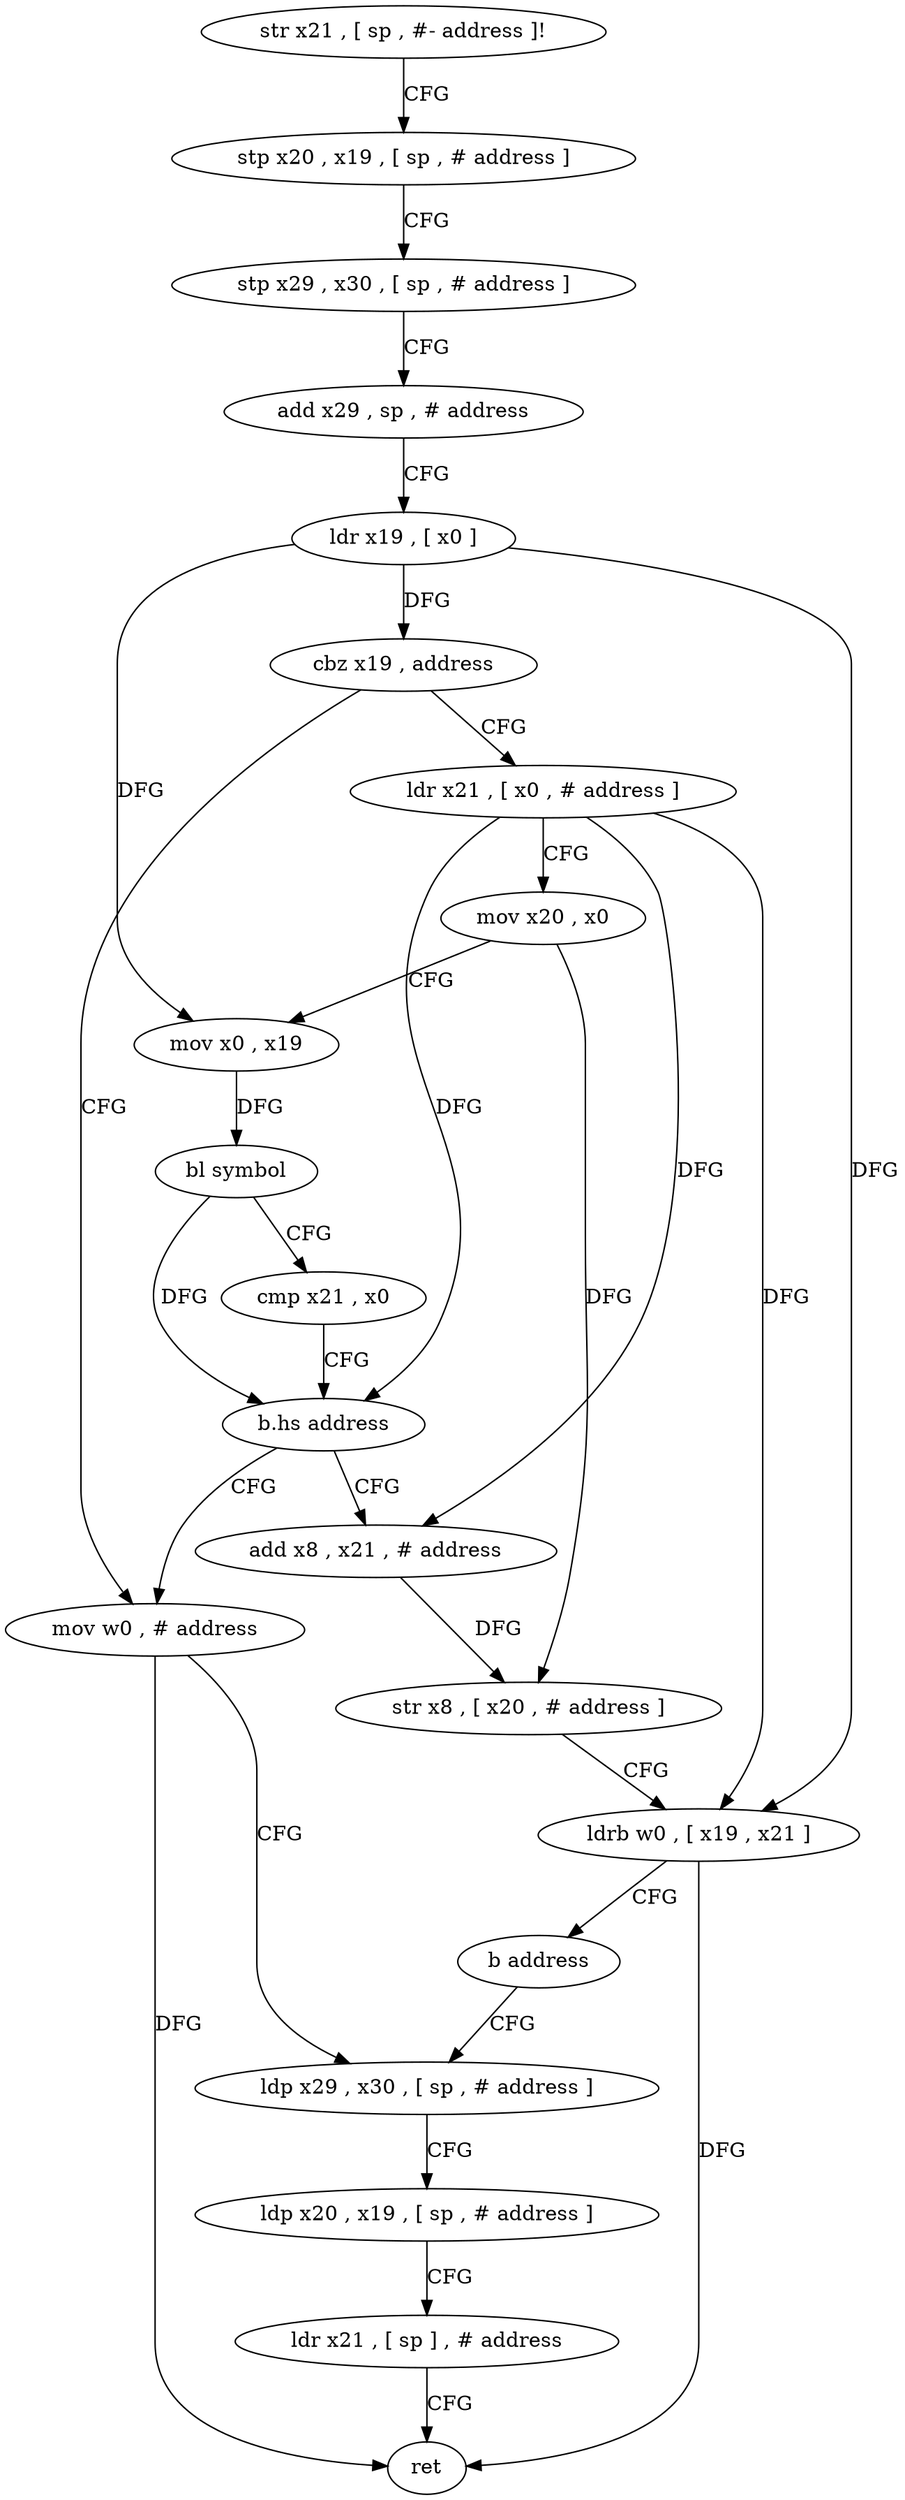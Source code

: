 digraph "func" {
"109476" [label = "str x21 , [ sp , #- address ]!" ]
"109480" [label = "stp x20 , x19 , [ sp , # address ]" ]
"109484" [label = "stp x29 , x30 , [ sp , # address ]" ]
"109488" [label = "add x29 , sp , # address" ]
"109492" [label = "ldr x19 , [ x0 ]" ]
"109496" [label = "cbz x19 , address" ]
"109540" [label = "mov w0 , # address" ]
"109500" [label = "ldr x21 , [ x0 , # address ]" ]
"109544" [label = "ldp x29 , x30 , [ sp , # address ]" ]
"109504" [label = "mov x20 , x0" ]
"109508" [label = "mov x0 , x19" ]
"109512" [label = "bl symbol" ]
"109516" [label = "cmp x21 , x0" ]
"109520" [label = "b.hs address" ]
"109524" [label = "add x8 , x21 , # address" ]
"109528" [label = "str x8 , [ x20 , # address ]" ]
"109532" [label = "ldrb w0 , [ x19 , x21 ]" ]
"109536" [label = "b address" ]
"109548" [label = "ldp x20 , x19 , [ sp , # address ]" ]
"109552" [label = "ldr x21 , [ sp ] , # address" ]
"109556" [label = "ret" ]
"109476" -> "109480" [ label = "CFG" ]
"109480" -> "109484" [ label = "CFG" ]
"109484" -> "109488" [ label = "CFG" ]
"109488" -> "109492" [ label = "CFG" ]
"109492" -> "109496" [ label = "DFG" ]
"109492" -> "109508" [ label = "DFG" ]
"109492" -> "109532" [ label = "DFG" ]
"109496" -> "109540" [ label = "CFG" ]
"109496" -> "109500" [ label = "CFG" ]
"109540" -> "109544" [ label = "CFG" ]
"109540" -> "109556" [ label = "DFG" ]
"109500" -> "109504" [ label = "CFG" ]
"109500" -> "109520" [ label = "DFG" ]
"109500" -> "109524" [ label = "DFG" ]
"109500" -> "109532" [ label = "DFG" ]
"109544" -> "109548" [ label = "CFG" ]
"109504" -> "109508" [ label = "CFG" ]
"109504" -> "109528" [ label = "DFG" ]
"109508" -> "109512" [ label = "DFG" ]
"109512" -> "109516" [ label = "CFG" ]
"109512" -> "109520" [ label = "DFG" ]
"109516" -> "109520" [ label = "CFG" ]
"109520" -> "109540" [ label = "CFG" ]
"109520" -> "109524" [ label = "CFG" ]
"109524" -> "109528" [ label = "DFG" ]
"109528" -> "109532" [ label = "CFG" ]
"109532" -> "109536" [ label = "CFG" ]
"109532" -> "109556" [ label = "DFG" ]
"109536" -> "109544" [ label = "CFG" ]
"109548" -> "109552" [ label = "CFG" ]
"109552" -> "109556" [ label = "CFG" ]
}
